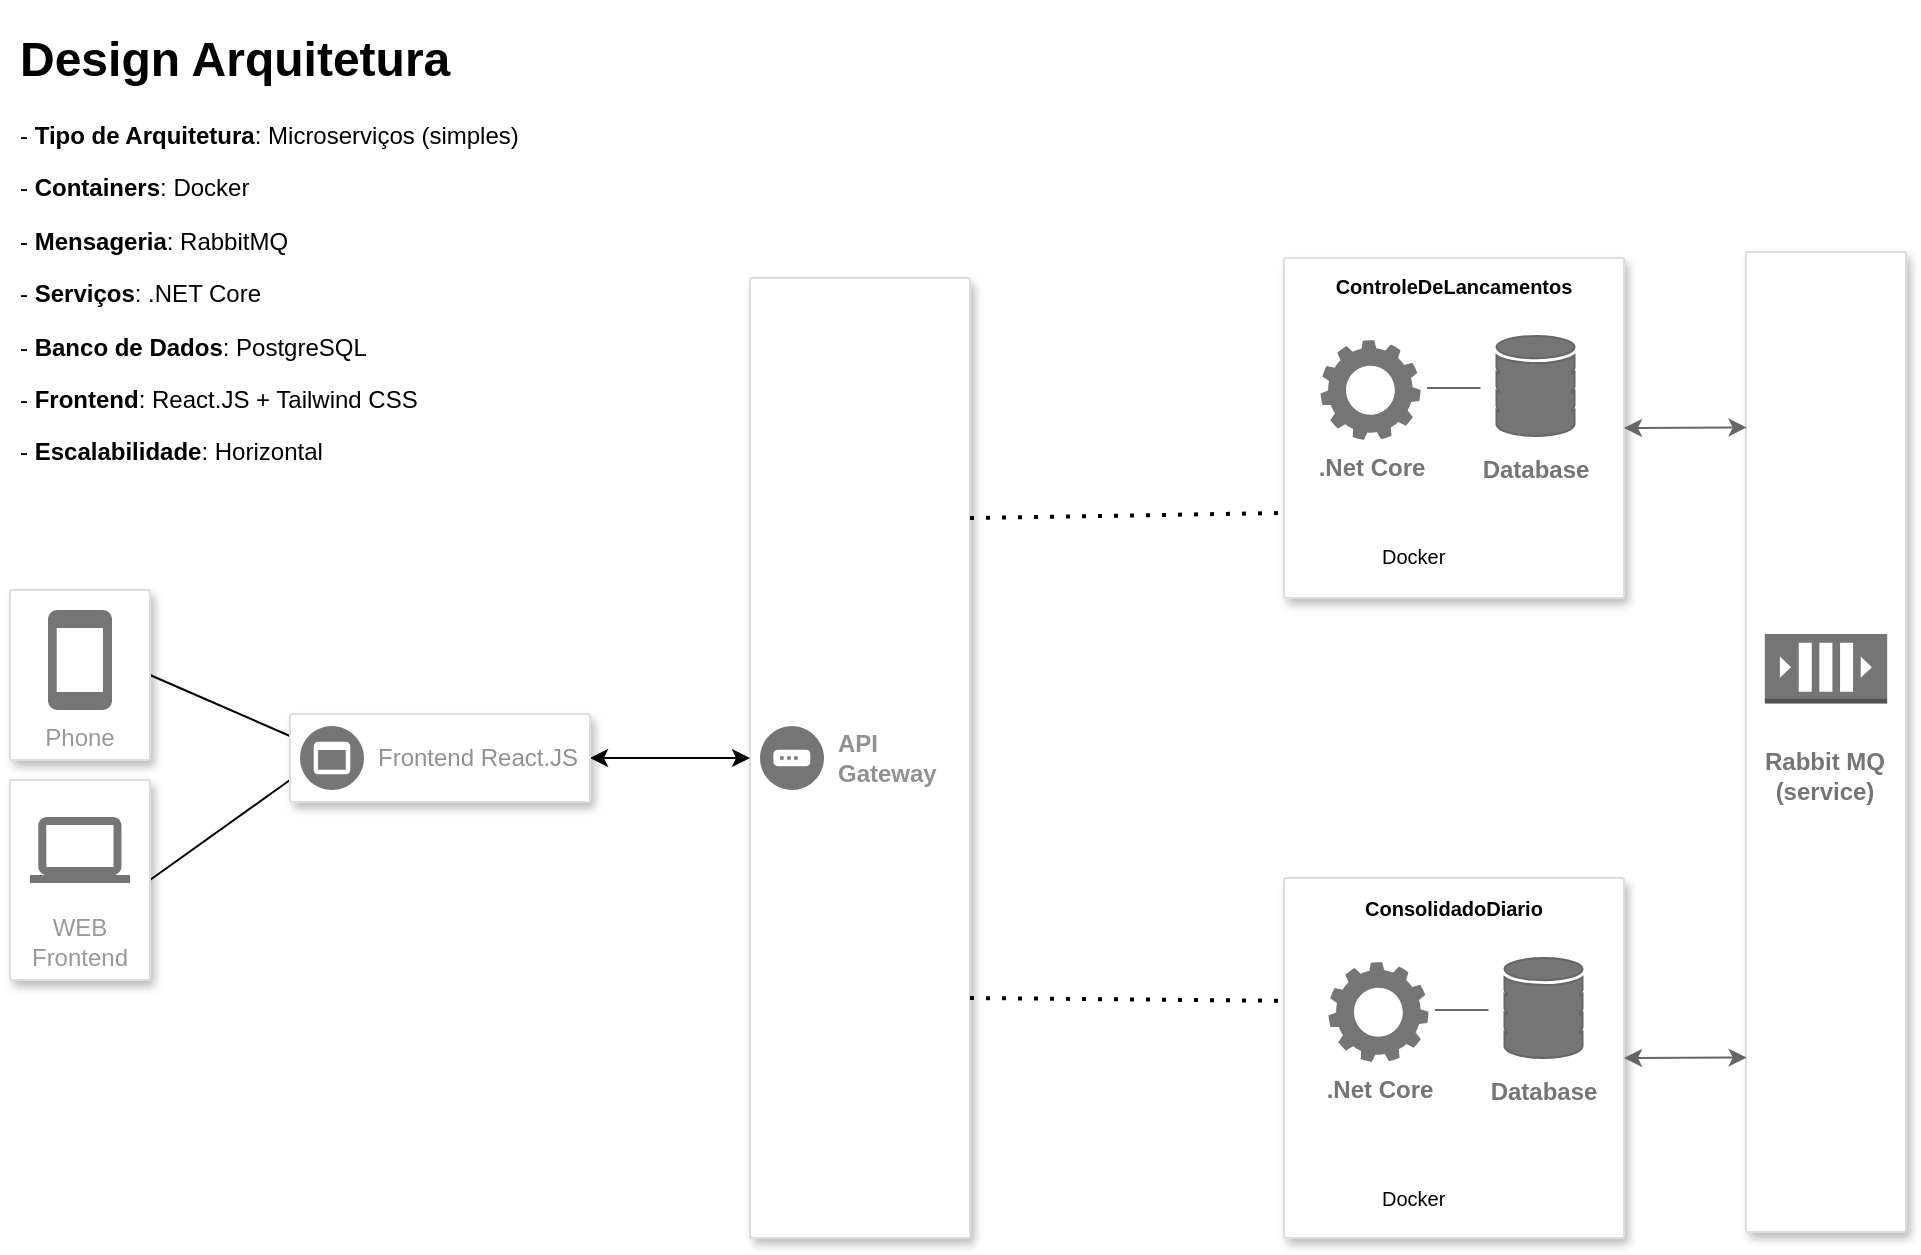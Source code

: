 <mxfile version="22.1.21" type="device">
  <diagram name="Página-1" id="nTBrqxnpB3Xi8DOPw0RJ">
    <mxGraphModel dx="2804" dy="2456" grid="1" gridSize="10" guides="1" tooltips="1" connect="1" arrows="1" fold="1" page="1" pageScale="1" pageWidth="827" pageHeight="1169" math="0" shadow="0">
      <root>
        <mxCell id="0" />
        <mxCell id="1" parent="0" />
        <mxCell id="QShAf5VT7i_qyNpQsQwI-6" value="" style="strokeColor=#dddddd;shadow=1;strokeWidth=1;rounded=1;absoluteArcSize=1;arcSize=2;" vertex="1" parent="1">
          <mxGeometry x="290" y="40" width="110" height="480" as="geometry" />
        </mxCell>
        <mxCell id="QShAf5VT7i_qyNpQsQwI-7" value="&lt;b&gt;&lt;font color=&quot;#919191&quot;&gt;API &lt;br&gt;Gateway&lt;/font&gt;&lt;/b&gt;" style="sketch=0;dashed=0;connectable=0;html=1;fillColor=#757575;strokeColor=none;shape=mxgraph.gcp2.gateway;part=1;labelPosition=right;verticalLabelPosition=middle;align=left;verticalAlign=middle;spacingLeft=5;fontSize=12;" vertex="1" parent="QShAf5VT7i_qyNpQsQwI-6">
          <mxGeometry y="0.5" width="32" height="32" relative="1" as="geometry">
            <mxPoint x="5" y="-16" as="offset" />
          </mxGeometry>
        </mxCell>
        <mxCell id="QShAf5VT7i_qyNpQsQwI-51" style="rounded=0;orthogonalLoop=1;jettySize=auto;html=1;exitX=1;exitY=0.5;exitDx=0;exitDy=0;entryX=0;entryY=0.25;entryDx=0;entryDy=0;endArrow=none;endFill=0;" edge="1" parent="1" source="QShAf5VT7i_qyNpQsQwI-14" target="QShAf5VT7i_qyNpQsQwI-46">
          <mxGeometry relative="1" as="geometry" />
        </mxCell>
        <mxCell id="QShAf5VT7i_qyNpQsQwI-14" value="Phone" style="strokeColor=#dddddd;shadow=1;strokeWidth=1;rounded=1;absoluteArcSize=1;arcSize=2;labelPosition=center;verticalLabelPosition=middle;align=center;verticalAlign=bottom;spacingLeft=0;fontColor=#999999;fontSize=12;whiteSpace=wrap;spacingBottom=2;html=1;" vertex="1" parent="1">
          <mxGeometry x="-80" y="196" width="70" height="85" as="geometry" />
        </mxCell>
        <mxCell id="QShAf5VT7i_qyNpQsQwI-15" value="" style="sketch=0;dashed=0;connectable=0;html=1;fillColor=#757575;strokeColor=none;shape=mxgraph.gcp2.phone;part=1;" vertex="1" parent="QShAf5VT7i_qyNpQsQwI-14">
          <mxGeometry x="0.5" width="32" height="50" relative="1" as="geometry">
            <mxPoint x="-16" y="10" as="offset" />
          </mxGeometry>
        </mxCell>
        <mxCell id="QShAf5VT7i_qyNpQsQwI-52" style="rounded=0;orthogonalLoop=1;jettySize=auto;html=1;exitX=1;exitY=0.5;exitDx=0;exitDy=0;endArrow=none;endFill=0;entryX=0;entryY=0.75;entryDx=0;entryDy=0;" edge="1" parent="1" source="QShAf5VT7i_qyNpQsQwI-16" target="QShAf5VT7i_qyNpQsQwI-46">
          <mxGeometry relative="1" as="geometry">
            <mxPoint x="60" y="276" as="targetPoint" />
          </mxGeometry>
        </mxCell>
        <mxCell id="QShAf5VT7i_qyNpQsQwI-16" value="WEB Frontend" style="strokeColor=#dddddd;shadow=1;strokeWidth=1;rounded=1;absoluteArcSize=1;arcSize=2;labelPosition=center;verticalLabelPosition=middle;align=center;verticalAlign=bottom;spacingLeft=0;fontColor=#999999;fontSize=12;whiteSpace=wrap;spacingBottom=2;html=1;" vertex="1" parent="1">
          <mxGeometry x="-80" y="291" width="70" height="100" as="geometry" />
        </mxCell>
        <mxCell id="QShAf5VT7i_qyNpQsQwI-17" value="" style="sketch=0;dashed=0;connectable=0;html=1;fillColor=#757575;strokeColor=none;shape=mxgraph.gcp2.laptop;part=1;" vertex="1" parent="QShAf5VT7i_qyNpQsQwI-16">
          <mxGeometry x="0.5" width="50" height="33" relative="1" as="geometry">
            <mxPoint x="-25" y="18.5" as="offset" />
          </mxGeometry>
        </mxCell>
        <mxCell id="QShAf5VT7i_qyNpQsQwI-22" value="" style="strokeColor=#dddddd;shadow=1;strokeWidth=1;rounded=1;absoluteArcSize=1;arcSize=2;" vertex="1" parent="1">
          <mxGeometry x="557" y="30" width="170" height="170" as="geometry" />
        </mxCell>
        <mxCell id="QShAf5VT7i_qyNpQsQwI-28" value="" style="group" vertex="1" connectable="0" parent="1">
          <mxGeometry x="568" y="159" width="91" height="39" as="geometry" />
        </mxCell>
        <mxCell id="QShAf5VT7i_qyNpQsQwI-26" value="" style="shape=image;html=1;verticalAlign=top;verticalLabelPosition=bottom;labelBackgroundColor=#ffffff;imageAspect=0;aspect=fixed;image=https://cdn0.iconfinder.com/data/icons/social-media-2104/24/social_media_social_media_logo_docker-128.png;fontColor=#0066CC;imageBackground=none;" vertex="1" parent="QShAf5VT7i_qyNpQsQwI-28">
          <mxGeometry y="4" width="30" height="30" as="geometry" />
        </mxCell>
        <mxCell id="QShAf5VT7i_qyNpQsQwI-27" value="&lt;font style=&quot;font-size: 10px;&quot;&gt;Docker&lt;br&gt;&lt;/font&gt;" style="text;html=1;strokeColor=none;fillColor=none;align=left;verticalAlign=middle;whiteSpace=wrap;rounded=0;" vertex="1" parent="QShAf5VT7i_qyNpQsQwI-28">
          <mxGeometry x="36" width="55" height="39" as="geometry" />
        </mxCell>
        <mxCell id="QShAf5VT7i_qyNpQsQwI-29" value="&lt;font size=&quot;1&quot;&gt;&lt;b&gt;ControleDeLancamentos&lt;/b&gt;&lt;/font&gt;" style="text;html=1;strokeColor=none;fillColor=none;align=center;verticalAlign=middle;whiteSpace=wrap;rounded=0;" vertex="1" parent="1">
          <mxGeometry x="612" y="29" width="60" height="30" as="geometry" />
        </mxCell>
        <mxCell id="QShAf5VT7i_qyNpQsQwI-36" value="" style="group" vertex="1" connectable="0" parent="1">
          <mxGeometry x="788" y="77" width="80" height="440" as="geometry" />
        </mxCell>
        <mxCell id="QShAf5VT7i_qyNpQsQwI-34" value="" style="strokeColor=#dddddd;shadow=1;strokeWidth=1;rounded=1;absoluteArcSize=1;arcSize=2;align=right;" vertex="1" parent="QShAf5VT7i_qyNpQsQwI-36">
          <mxGeometry y="-50" width="80" height="490" as="geometry" />
        </mxCell>
        <mxCell id="QShAf5VT7i_qyNpQsQwI-33" value="" style="outlineConnect=0;dashed=0;verticalLabelPosition=bottom;verticalAlign=top;align=center;html=1;shape=mxgraph.aws3.queue;fillColor=#757575;fontColor=#333333;strokeColor=#666666;" vertex="1" parent="QShAf5VT7i_qyNpQsQwI-36">
          <mxGeometry x="9.41" y="141" width="61.18" height="34.8" as="geometry" />
        </mxCell>
        <mxCell id="QShAf5VT7i_qyNpQsQwI-35" value="&lt;b&gt;&lt;font color=&quot;#757575&quot;&gt;Rabbit MQ (service)&lt;/font&gt;&lt;/b&gt;" style="text;html=1;strokeColor=none;fillColor=none;align=center;verticalAlign=middle;whiteSpace=wrap;rounded=0;" vertex="1" parent="QShAf5VT7i_qyNpQsQwI-36">
          <mxGeometry x="6.4" y="191" width="67.19" height="41.7" as="geometry" />
        </mxCell>
        <mxCell id="QShAf5VT7i_qyNpQsQwI-38" value="" style="strokeColor=#dddddd;shadow=1;strokeWidth=1;rounded=1;absoluteArcSize=1;arcSize=2;" vertex="1" parent="1">
          <mxGeometry x="557" y="340" width="170" height="180" as="geometry" />
        </mxCell>
        <mxCell id="QShAf5VT7i_qyNpQsQwI-39" value="" style="group" vertex="1" connectable="0" parent="1">
          <mxGeometry x="568" y="480" width="91" height="39" as="geometry" />
        </mxCell>
        <mxCell id="QShAf5VT7i_qyNpQsQwI-40" value="" style="shape=image;html=1;verticalAlign=top;verticalLabelPosition=bottom;labelBackgroundColor=#ffffff;imageAspect=0;aspect=fixed;image=https://cdn0.iconfinder.com/data/icons/social-media-2104/24/social_media_social_media_logo_docker-128.png;fontColor=#0066CC;imageBackground=none;" vertex="1" parent="QShAf5VT7i_qyNpQsQwI-39">
          <mxGeometry y="4" width="30" height="30" as="geometry" />
        </mxCell>
        <mxCell id="QShAf5VT7i_qyNpQsQwI-41" value="&lt;font style=&quot;font-size: 10px;&quot;&gt;Docker&lt;br&gt;&lt;/font&gt;" style="text;html=1;strokeColor=none;fillColor=none;align=left;verticalAlign=middle;whiteSpace=wrap;rounded=0;" vertex="1" parent="QShAf5VT7i_qyNpQsQwI-39">
          <mxGeometry x="36" width="55" height="39" as="geometry" />
        </mxCell>
        <mxCell id="QShAf5VT7i_qyNpQsQwI-42" value="&lt;font size=&quot;1&quot;&gt;&lt;b&gt;ConsolidadoDiario&lt;br&gt;&lt;/b&gt;&lt;/font&gt;" style="text;html=1;strokeColor=none;fillColor=none;align=center;verticalAlign=middle;whiteSpace=wrap;rounded=0;" vertex="1" parent="1">
          <mxGeometry x="612" y="340" width="60" height="30" as="geometry" />
        </mxCell>
        <mxCell id="QShAf5VT7i_qyNpQsQwI-44" value="" style="endArrow=none;dashed=1;html=1;dashPattern=1 3;strokeWidth=2;rounded=0;exitX=1;exitY=0.25;exitDx=0;exitDy=0;entryX=0;entryY=0.75;entryDx=0;entryDy=0;" edge="1" parent="1" source="QShAf5VT7i_qyNpQsQwI-6" target="QShAf5VT7i_qyNpQsQwI-22">
          <mxGeometry width="50" height="50" relative="1" as="geometry">
            <mxPoint x="266" y="60" as="sourcePoint" />
            <mxPoint x="316" y="10" as="targetPoint" />
          </mxGeometry>
        </mxCell>
        <mxCell id="QShAf5VT7i_qyNpQsQwI-45" value="" style="endArrow=none;dashed=1;html=1;dashPattern=1 3;strokeWidth=2;rounded=0;exitX=1;exitY=0.75;exitDx=0;exitDy=0;entryX=-0.008;entryY=0.341;entryDx=0;entryDy=0;entryPerimeter=0;" edge="1" parent="1" source="QShAf5VT7i_qyNpQsQwI-6" target="QShAf5VT7i_qyNpQsQwI-38">
          <mxGeometry width="50" height="50" relative="1" as="geometry">
            <mxPoint x="490" y="215" as="sourcePoint" />
            <mxPoint x="596" y="155" as="targetPoint" />
          </mxGeometry>
        </mxCell>
        <mxCell id="QShAf5VT7i_qyNpQsQwI-48" style="edgeStyle=orthogonalEdgeStyle;rounded=0;orthogonalLoop=1;jettySize=auto;html=1;exitX=1;exitY=0.5;exitDx=0;exitDy=0;entryX=0;entryY=0.5;entryDx=0;entryDy=0;startArrow=classic;startFill=1;" edge="1" parent="1" source="QShAf5VT7i_qyNpQsQwI-46" target="QShAf5VT7i_qyNpQsQwI-6">
          <mxGeometry relative="1" as="geometry" />
        </mxCell>
        <mxCell id="QShAf5VT7i_qyNpQsQwI-46" value="" style="strokeColor=#dddddd;shadow=1;strokeWidth=1;rounded=1;absoluteArcSize=1;arcSize=2;" vertex="1" parent="1">
          <mxGeometry x="60" y="258" width="150" height="44" as="geometry" />
        </mxCell>
        <mxCell id="QShAf5VT7i_qyNpQsQwI-47" value="&lt;font color=&quot;#919191&quot;&gt;Frontend&amp;nbsp;React.JS&lt;/font&gt;" style="sketch=0;dashed=0;connectable=0;html=1;fillColor=#757575;strokeColor=none;shape=mxgraph.gcp2.frontend_platform_services;part=1;labelPosition=right;verticalLabelPosition=middle;align=left;verticalAlign=middle;spacingLeft=5;fontSize=12;" vertex="1" parent="QShAf5VT7i_qyNpQsQwI-46">
          <mxGeometry y="0.5" width="32" height="32" relative="1" as="geometry">
            <mxPoint x="5" y="-16" as="offset" />
          </mxGeometry>
        </mxCell>
        <mxCell id="QShAf5VT7i_qyNpQsQwI-53" value="" style="sketch=0;html=1;aspect=fixed;strokeColor=#666666;shadow=0;fillColor=#757575;verticalAlign=top;labelPosition=center;verticalLabelPosition=bottom;shape=mxgraph.gcp2.database_2;fontColor=#333333;" vertex="1" parent="1">
          <mxGeometry x="663.25" y="69" width="39" height="50" as="geometry" />
        </mxCell>
        <mxCell id="QShAf5VT7i_qyNpQsQwI-55" style="rounded=0;orthogonalLoop=1;jettySize=auto;html=1;endArrow=none;endFill=0;exitX=1.066;exitY=0.481;exitDx=0;exitDy=0;exitPerimeter=0;fillColor=#f5f5f5;strokeColor=#666666;" edge="1" parent="1" source="QShAf5VT7i_qyNpQsQwI-54">
          <mxGeometry relative="1" as="geometry">
            <mxPoint x="625.25" y="99" as="sourcePoint" />
            <mxPoint x="655.25" y="95" as="targetPoint" />
          </mxGeometry>
        </mxCell>
        <mxCell id="QShAf5VT7i_qyNpQsQwI-54" value="" style="sketch=0;html=1;aspect=fixed;strokeColor=none;shadow=0;fillColor=#757575;verticalAlign=top;labelPosition=center;verticalLabelPosition=bottom;shape=mxgraph.gcp2.gear" vertex="1" parent="1">
          <mxGeometry x="575.25" y="71" width="50" height="50" as="geometry" />
        </mxCell>
        <mxCell id="QShAf5VT7i_qyNpQsQwI-56" value="&lt;span&gt;.Net Core&lt;/span&gt;" style="text;html=1;strokeColor=none;fillColor=none;align=center;verticalAlign=middle;whiteSpace=wrap;rounded=0;fontStyle=1;fontColor=#757575;" vertex="1" parent="1">
          <mxGeometry x="571.25" y="120" width="60" height="30" as="geometry" />
        </mxCell>
        <mxCell id="QShAf5VT7i_qyNpQsQwI-57" value="&lt;span&gt;Database&lt;/span&gt;" style="text;html=1;strokeColor=none;fillColor=none;align=center;verticalAlign=middle;whiteSpace=wrap;rounded=0;fontStyle=1;fontColor=#757575;" vertex="1" parent="1">
          <mxGeometry x="652.75" y="121" width="60" height="30" as="geometry" />
        </mxCell>
        <mxCell id="QShAf5VT7i_qyNpQsQwI-59" value="" style="sketch=0;html=1;aspect=fixed;strokeColor=#666666;shadow=0;fillColor=#757575;verticalAlign=top;labelPosition=center;verticalLabelPosition=bottom;shape=mxgraph.gcp2.database_2;fontColor=#333333;" vertex="1" parent="1">
          <mxGeometry x="667.25" y="380" width="39" height="50" as="geometry" />
        </mxCell>
        <mxCell id="QShAf5VT7i_qyNpQsQwI-60" style="rounded=0;orthogonalLoop=1;jettySize=auto;html=1;endArrow=none;endFill=0;exitX=1.066;exitY=0.481;exitDx=0;exitDy=0;exitPerimeter=0;fillColor=#f5f5f5;strokeColor=#666666;" edge="1" parent="1" source="QShAf5VT7i_qyNpQsQwI-61">
          <mxGeometry relative="1" as="geometry">
            <mxPoint x="629.25" y="410" as="sourcePoint" />
            <mxPoint x="659.25" y="406" as="targetPoint" />
          </mxGeometry>
        </mxCell>
        <mxCell id="QShAf5VT7i_qyNpQsQwI-61" value="" style="sketch=0;html=1;aspect=fixed;strokeColor=none;shadow=0;fillColor=#757575;verticalAlign=top;labelPosition=center;verticalLabelPosition=bottom;shape=mxgraph.gcp2.gear" vertex="1" parent="1">
          <mxGeometry x="579.25" y="382" width="50" height="50" as="geometry" />
        </mxCell>
        <mxCell id="QShAf5VT7i_qyNpQsQwI-62" value="&lt;span&gt;.Net Core&lt;/span&gt;" style="text;html=1;strokeColor=none;fillColor=none;align=center;verticalAlign=middle;whiteSpace=wrap;rounded=0;fontStyle=1;fontColor=#757575;" vertex="1" parent="1">
          <mxGeometry x="575.25" y="431" width="60" height="30" as="geometry" />
        </mxCell>
        <mxCell id="QShAf5VT7i_qyNpQsQwI-63" value="&lt;span&gt;Database&lt;/span&gt;" style="text;html=1;strokeColor=none;fillColor=none;align=center;verticalAlign=middle;whiteSpace=wrap;rounded=0;fontStyle=1;fontColor=#757575;" vertex="1" parent="1">
          <mxGeometry x="656.75" y="432" width="60" height="30" as="geometry" />
        </mxCell>
        <mxCell id="QShAf5VT7i_qyNpQsQwI-64" value="" style="endArrow=classic;startArrow=classic;html=1;rounded=0;exitX=1;exitY=0.5;exitDx=0;exitDy=0;entryX=0.004;entryY=0.179;entryDx=0;entryDy=0;entryPerimeter=0;fontColor=#606060;fillColor=#f5f5f5;strokeColor=#666666;" edge="1" parent="1" source="QShAf5VT7i_qyNpQsQwI-22" target="QShAf5VT7i_qyNpQsQwI-34">
          <mxGeometry width="50" height="50" relative="1" as="geometry">
            <mxPoint x="930" y="220" as="sourcePoint" />
            <mxPoint x="980" y="170" as="targetPoint" />
          </mxGeometry>
        </mxCell>
        <mxCell id="QShAf5VT7i_qyNpQsQwI-65" value="" style="endArrow=classic;startArrow=classic;html=1;rounded=0;exitX=1;exitY=0.5;exitDx=0;exitDy=0;entryX=0.004;entryY=0.822;entryDx=0;entryDy=0;entryPerimeter=0;fontColor=#606060;fillColor=#f5f5f5;strokeColor=#666666;" edge="1" parent="1" source="QShAf5VT7i_qyNpQsQwI-38" target="QShAf5VT7i_qyNpQsQwI-34">
          <mxGeometry width="50" height="50" relative="1" as="geometry">
            <mxPoint x="550" y="220" as="sourcePoint" />
            <mxPoint x="600" y="170" as="targetPoint" />
          </mxGeometry>
        </mxCell>
        <mxCell id="QShAf5VT7i_qyNpQsQwI-66" value="&lt;h1&gt;Design Arquitetura&lt;/h1&gt;&lt;p&gt;- &lt;b&gt;Tipo de Arquitetura&lt;/b&gt;: Microserviços (simples)&lt;/p&gt;&lt;p&gt;- &lt;b&gt;Containers&lt;/b&gt;: Docker&lt;/p&gt;&lt;p&gt;- &lt;b&gt;Mensageria&lt;/b&gt;: RabbitMQ&lt;/p&gt;&lt;p&gt;- &lt;b&gt;Serviços&lt;/b&gt;: .NET Core&lt;/p&gt;&lt;p&gt;- &lt;b&gt;Banco de Dados&lt;/b&gt;: PostgreSQL&lt;/p&gt;&lt;p&gt;- &lt;b&gt;Frontend&lt;/b&gt;: React.JS + Tailwind CSS&lt;br&gt;&lt;/p&gt;&lt;p&gt;- &lt;b&gt;Escalabilidade&lt;/b&gt;: Horizontal&lt;/p&gt;&lt;p&gt;&lt;br&gt;&lt;/p&gt;&lt;div&gt;&lt;br&gt;&lt;/div&gt;" style="text;html=1;strokeColor=none;fillColor=none;spacing=5;spacingTop=-20;whiteSpace=wrap;overflow=hidden;rounded=0;" vertex="1" parent="1">
          <mxGeometry x="-80" y="-89" width="303.75" height="240" as="geometry" />
        </mxCell>
      </root>
    </mxGraphModel>
  </diagram>
</mxfile>
